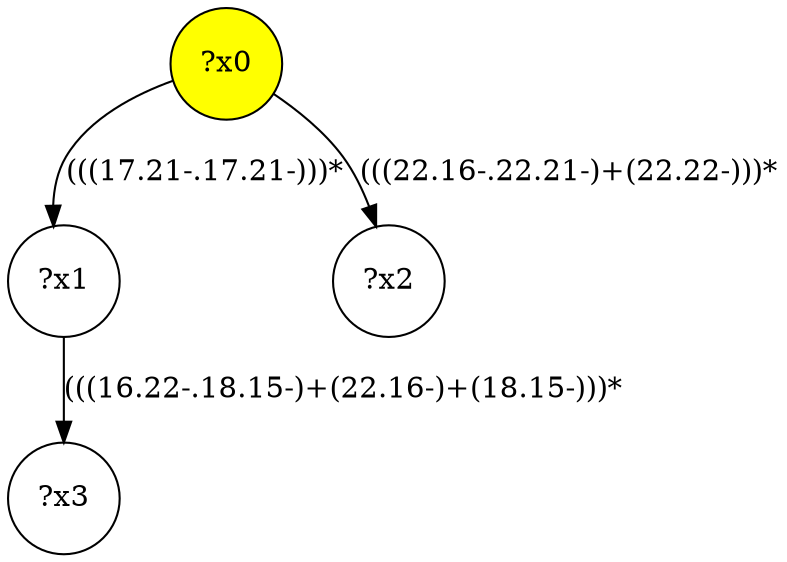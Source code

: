 digraph g {
	x0 [fillcolor="yellow", style="filled," shape=circle, label="?x0"];
	x1 [shape=circle, label="?x1"];
	x0 -> x1 [label="(((17.21-.17.21-)))*"];
	x2 [shape=circle, label="?x2"];
	x0 -> x2 [label="(((22.16-.22.21-)+(22.22-)))*"];
	x3 [shape=circle, label="?x3"];
	x1 -> x3 [label="(((16.22-.18.15-)+(22.16-)+(18.15-)))*"];
}
